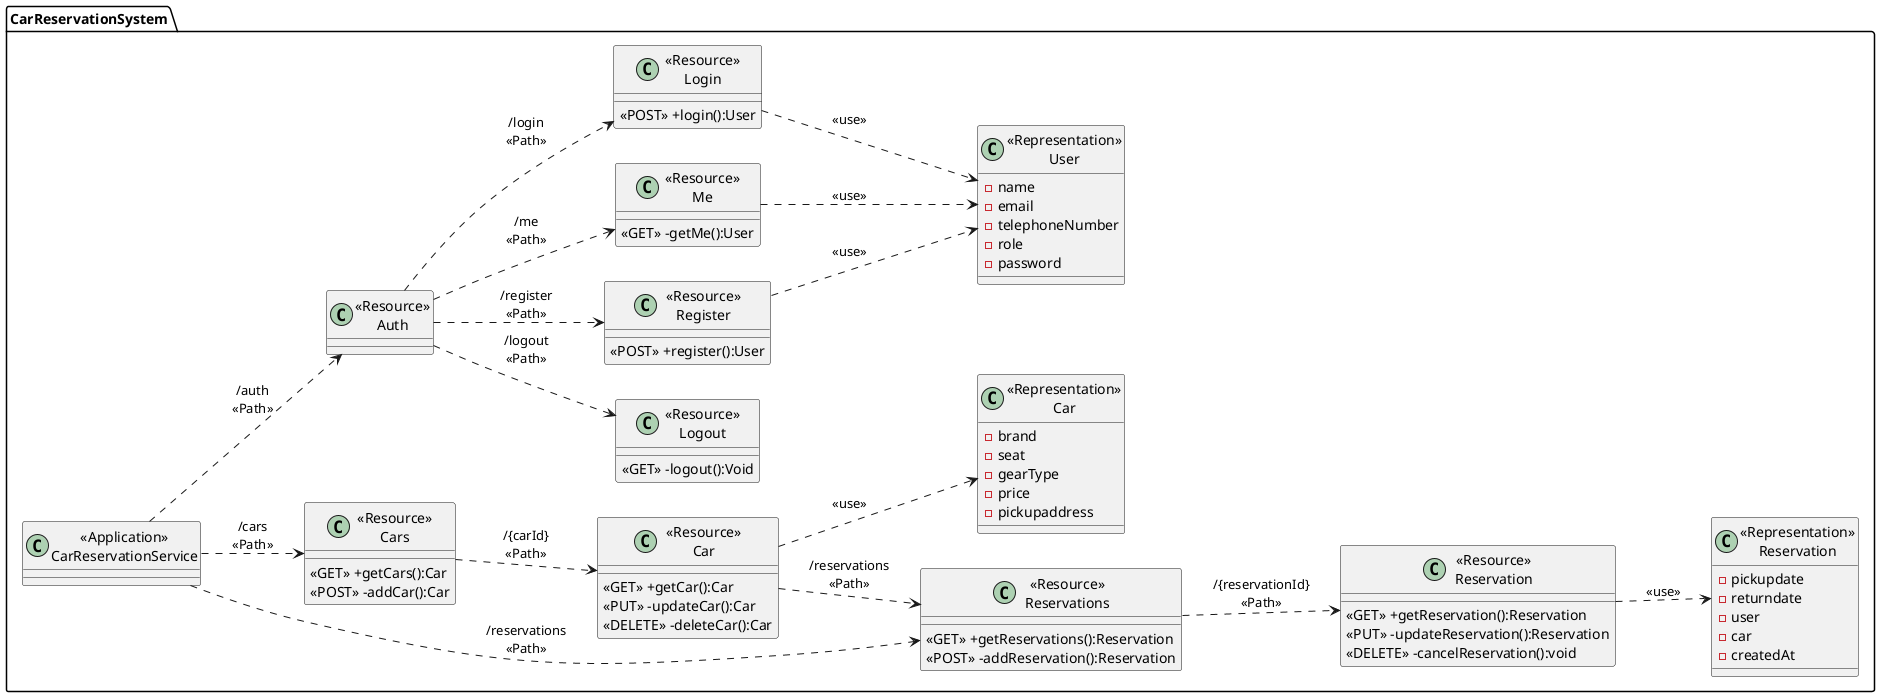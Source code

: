 @startuml Class Diagram Car Reservation System
left to right direction
package "CarReservationSystem"{
    class "<<Application>>\nCarReservationService" as CarReservationService{
    }

    class "<<Resource>>\nCars" as ResourceCars{
        <<GET>> +getCars():Car
        <<POST>> -addCar():Car
    }

    class "<<Resource>>\nCar" as ResourceCar{
        <<GET>> +getCar():Car
        <<PUT>> -updateCar():Car
        <<DELETE>> -deleteCar():Car
    }
    
    class "<<Representation>>\nCar" as RepresentationCar {
        -brand
        -seat
        -gearType
        -price
        -pickupaddress
    }

    class "<<Resource>>\nAuth" as ResourceAuth{
    }

    class "<<Resource>>\nLogin" as ResourceLogin{
        <<POST>> +login():User
    }

    class "<<Resource>>\nRegister" as ResourceRegister{
        <<POST>> +register():User
    }

    class "<<Resource>>\nMe" as ResourceMe{
        <<GET>> -getMe():User
    }

    class "<<Resource>>\nLogout" as ResourceLogout{
        <<GET>> -logout():Void
    }

    class "<<Representation>>\nUser" as RepresentationUser{
        -name
        -email
        -telephoneNumber
        -role
        -password
    }

    class "<<Resource>>\nReservations" as ResourceReservations{
        <<GET>> +getReservations():Reservation
        <<POST>> -addReservation():Reservation
    }

    class "<<Resource>>\nReservation" as ResourceReservation{
        <<GET>> +getReservation():Reservation
        <<PUT>> -updateReservation():Reservation
        <<DELETE>> -cancelReservation():void
    }

    class "<<Representation>>\nReservation" as RepresentationReservation{
        -pickupdate
        -returndate
        -user
        -car
        -createdAt
    }
}

CarReservationService ..> ResourceCars:"/cars\n<<Path>>"
ResourceCars ..> ResourceCar:"/{carId}\n<<Path>>"
ResourceCar ..> RepresentationCar: "<<use>>"
ResourceCar ..> ResourceReservations: "/reservations\n<<Path>>"

CarReservationService ..> ResourceAuth:"/auth\n<<Path>>"
ResourceAuth ..> ResourceLogin:"/login\n<<Path>>"
ResourceAuth ..> ResourceRegister:"/register\n<<Path>>"
ResourceAuth ..> ResourceMe:"/me\n<<Path>>"
ResourceAuth ..> ResourceLogout:"/logout\n<<Path>>"
ResourceLogin ..> RepresentationUser: "<<use>>"
ResourceRegister ..> RepresentationUser: "<<use>>"
ResourceMe ..> RepresentationUser: "<<use>>"

CarReservationService ..> ResourceReservations:"/reservations\n<<Path>>"
ResourceReservations ..> ResourceReservation:"/{reservationId}\n<<Path>>"
ResourceReservation ..> RepresentationReservation: "<<use>>"
@enduml
